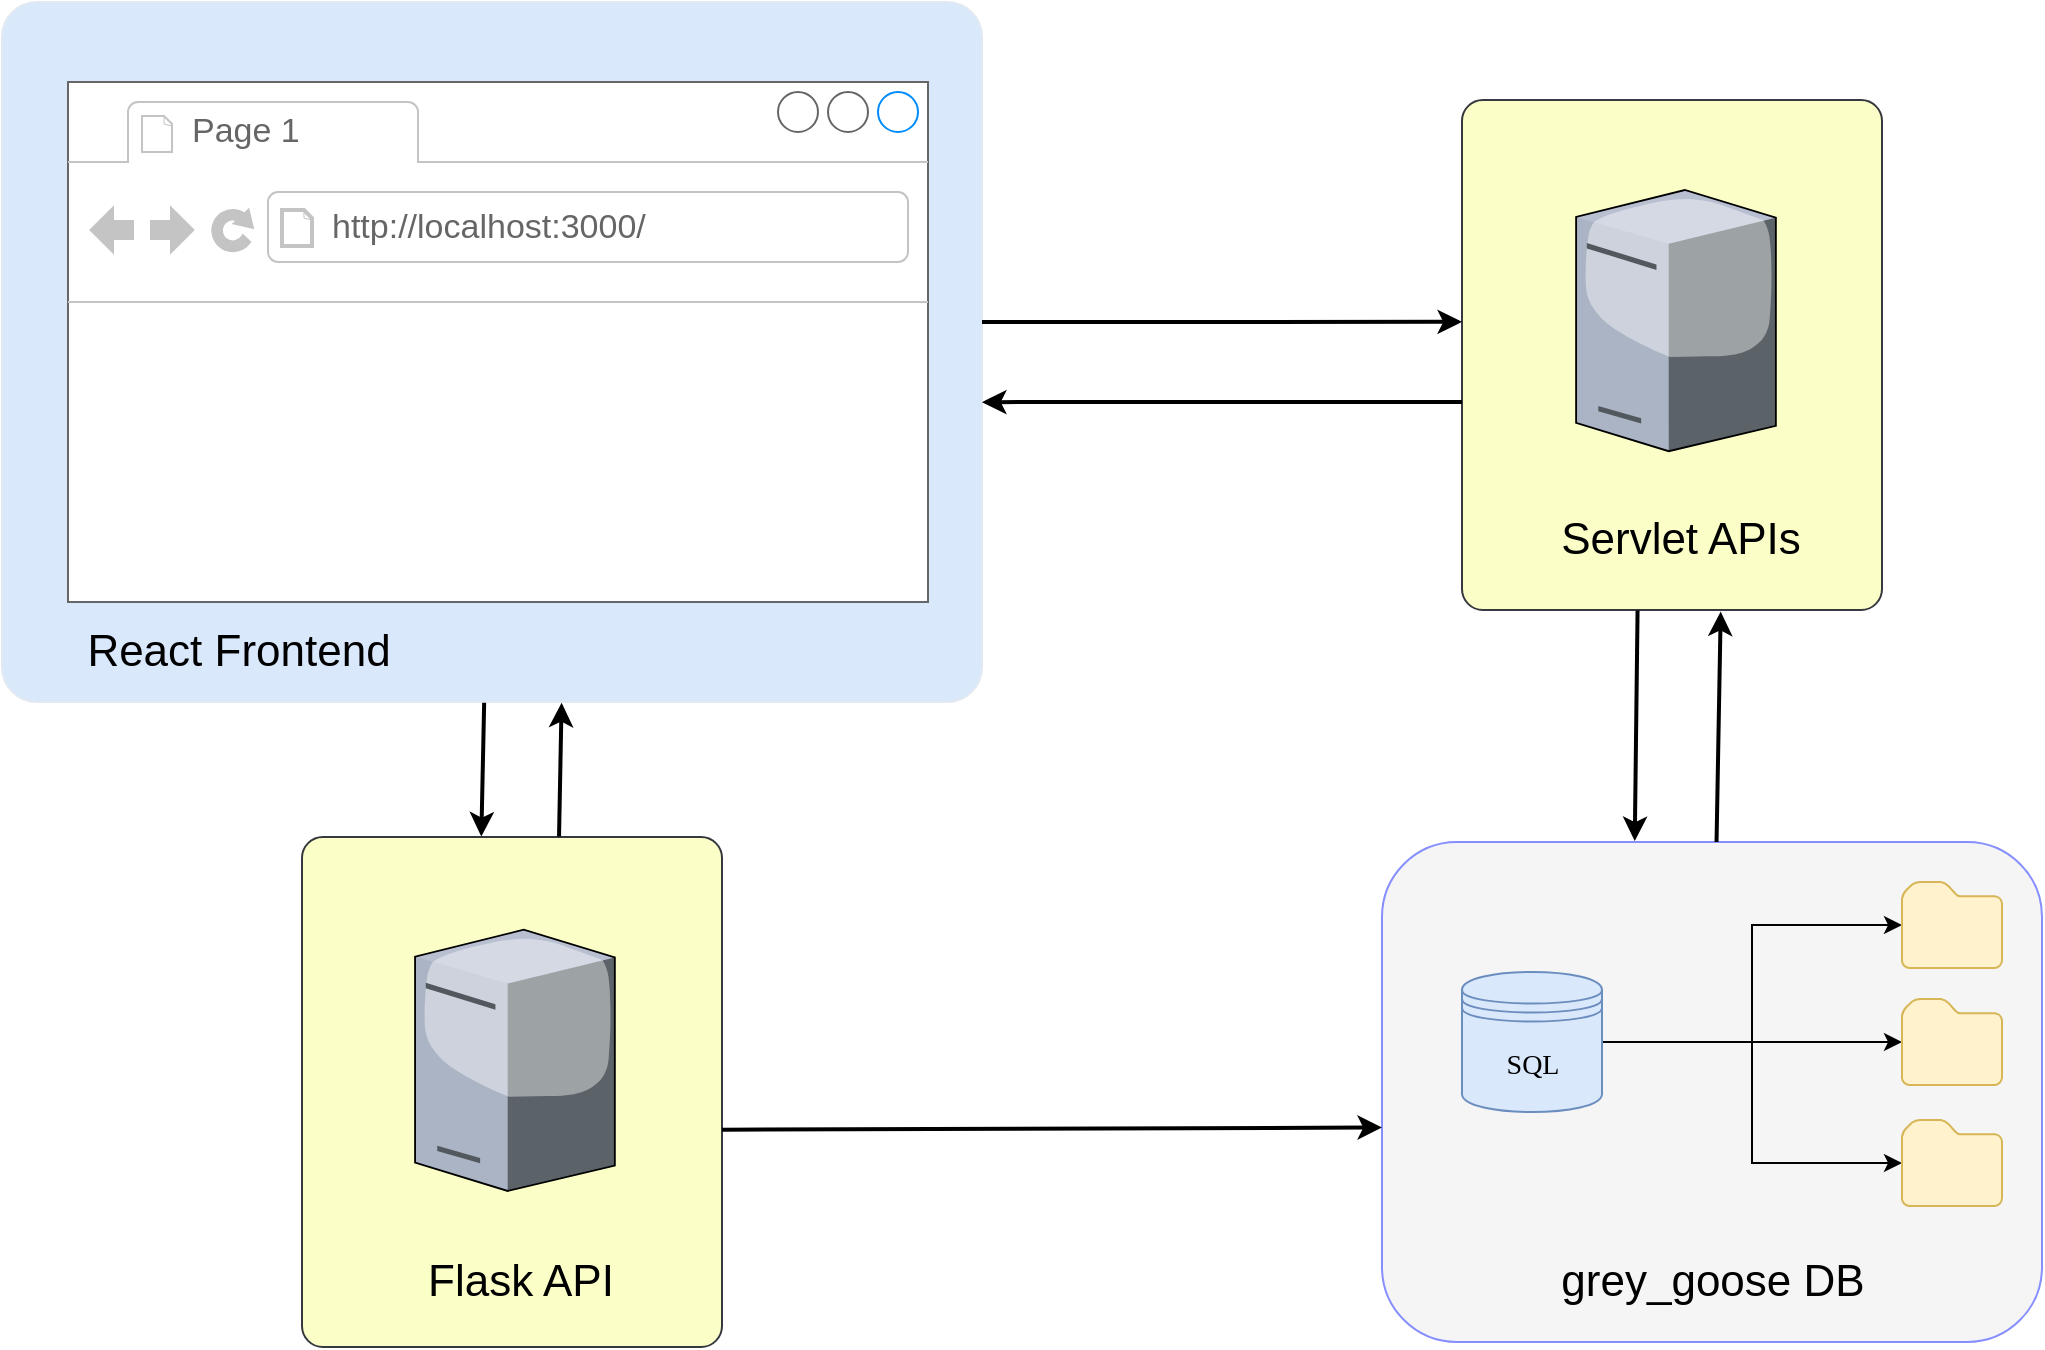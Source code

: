 <mxfile version="19.0.0" type="github">
  <diagram id="lHmjGk1OeLpbmsNzeca1" name="Page-1">
    <mxGraphModel dx="1887" dy="995" grid="1" gridSize="10" guides="1" tooltips="1" connect="1" arrows="1" fold="1" page="1" pageScale="1" pageWidth="827" pageHeight="1169" math="0" shadow="0">
      <root>
        <mxCell id="0" />
        <mxCell id="1" parent="0" />
        <mxCell id="tvN4WLIDojKMe9IwV26O-22" value="" style="rounded=1;whiteSpace=wrap;html=1;fontFamily=Comic Sans MS;fontSize=14;fillColor=#f5f5f5;strokeColor=#878FFF;fontColor=#333333;shadow=0;glass=0;sketch=0;" parent="1" vertex="1">
          <mxGeometry x="720" y="520" width="330" height="250" as="geometry" />
        </mxCell>
        <mxCell id="tvN4WLIDojKMe9IwV26O-15" style="edgeStyle=orthogonalEdgeStyle;rounded=0;orthogonalLoop=1;jettySize=auto;html=1;entryX=0;entryY=0.5;entryDx=0;entryDy=0;entryPerimeter=0;" parent="1" source="tvN4WLIDojKMe9IwV26O-3" target="tvN4WLIDojKMe9IwV26O-14" edge="1">
          <mxGeometry relative="1" as="geometry" />
        </mxCell>
        <mxCell id="tvN4WLIDojKMe9IwV26O-19" style="edgeStyle=orthogonalEdgeStyle;rounded=0;orthogonalLoop=1;jettySize=auto;html=1;" parent="1" source="tvN4WLIDojKMe9IwV26O-3" target="tvN4WLIDojKMe9IwV26O-16" edge="1">
          <mxGeometry relative="1" as="geometry" />
        </mxCell>
        <mxCell id="tvN4WLIDojKMe9IwV26O-20" style="edgeStyle=orthogonalEdgeStyle;rounded=0;orthogonalLoop=1;jettySize=auto;html=1;entryX=0;entryY=0.5;entryDx=0;entryDy=0;entryPerimeter=0;" parent="1" source="tvN4WLIDojKMe9IwV26O-3" target="tvN4WLIDojKMe9IwV26O-17" edge="1">
          <mxGeometry relative="1" as="geometry" />
        </mxCell>
        <mxCell id="tvN4WLIDojKMe9IwV26O-3" value="" style="shape=datastore;whiteSpace=wrap;html=1;fillColor=#dae8fc;strokeColor=#6c8ebf;" parent="1" vertex="1">
          <mxGeometry x="760" y="585" width="70" height="70" as="geometry" />
        </mxCell>
        <mxCell id="tvN4WLIDojKMe9IwV26O-14" value="" style="sketch=0;aspect=fixed;pointerEvents=1;shadow=0;dashed=0;html=1;strokeColor=#d6b656;labelPosition=center;verticalLabelPosition=bottom;verticalAlign=top;align=center;fillColor=#fff2cc;shape=mxgraph.mscae.enterprise.folder" parent="1" vertex="1">
          <mxGeometry x="980" y="540" width="50" height="43" as="geometry" />
        </mxCell>
        <mxCell id="tvN4WLIDojKMe9IwV26O-16" value="" style="sketch=0;aspect=fixed;pointerEvents=1;shadow=0;dashed=0;html=1;strokeColor=#d6b656;labelPosition=center;verticalLabelPosition=bottom;verticalAlign=top;align=center;fillColor=#fff2cc;shape=mxgraph.mscae.enterprise.folder" parent="1" vertex="1">
          <mxGeometry x="980" y="598.5" width="50" height="43" as="geometry" />
        </mxCell>
        <mxCell id="tvN4WLIDojKMe9IwV26O-17" value="" style="sketch=0;aspect=fixed;pointerEvents=1;shadow=0;dashed=0;html=1;strokeColor=#d6b656;labelPosition=center;verticalLabelPosition=bottom;verticalAlign=top;align=center;fillColor=#fff2cc;shape=mxgraph.mscae.enterprise.folder" parent="1" vertex="1">
          <mxGeometry x="980" y="659" width="50" height="43" as="geometry" />
        </mxCell>
        <mxCell id="tvN4WLIDojKMe9IwV26O-21" value="SQL" style="text;html=1;align=center;verticalAlign=middle;resizable=0;points=[];autosize=1;strokeColor=none;fillColor=none;fontFamily=Comic Sans MS;fontSize=14;" parent="1" vertex="1">
          <mxGeometry x="770" y="621.5" width="50" height="20" as="geometry" />
        </mxCell>
        <mxCell id="tvN4WLIDojKMe9IwV26O-23" value="" style="rounded=1;whiteSpace=wrap;html=1;shadow=0;glass=0;sketch=0;fontFamily=Comic Sans MS;fontSize=14;strokeColor=#E3E9F2;fillColor=#dae8fc;arcSize=5;" parent="1" vertex="1">
          <mxGeometry x="30" y="100" width="490" height="350" as="geometry" />
        </mxCell>
        <mxCell id="4-EjzXVP2sMjGlYDWPHp-6" value="" style="strokeWidth=1;shadow=0;dashed=0;align=center;html=1;shape=mxgraph.mockup.containers.browserWindow;rSize=0;strokeColor=#666666;strokeColor2=#008cff;strokeColor3=#c4c4c4;mainText=,;recursiveResize=0;fontFamily=Helvetica;fontSize=18;" parent="1" vertex="1">
          <mxGeometry x="63" y="140" width="430" height="260" as="geometry" />
        </mxCell>
        <mxCell id="4-EjzXVP2sMjGlYDWPHp-7" value="Page 1" style="strokeWidth=1;shadow=0;dashed=0;align=center;html=1;shape=mxgraph.mockup.containers.anchor;fontSize=17;fontColor=#666666;align=left;fontFamily=Helvetica;" parent="4-EjzXVP2sMjGlYDWPHp-6" vertex="1">
          <mxGeometry x="60" y="12" width="110" height="26" as="geometry" />
        </mxCell>
        <mxCell id="4-EjzXVP2sMjGlYDWPHp-8" value="http://localhost:3000/" style="strokeWidth=1;shadow=0;dashed=0;align=center;html=1;shape=mxgraph.mockup.containers.anchor;rSize=0;fontSize=17;fontColor=#666666;align=left;fontFamily=Helvetica;" parent="4-EjzXVP2sMjGlYDWPHp-6" vertex="1">
          <mxGeometry x="130" y="60" width="250" height="26" as="geometry" />
        </mxCell>
        <mxCell id="4-EjzXVP2sMjGlYDWPHp-5" value="React Frontend" style="text;html=1;align=center;verticalAlign=middle;resizable=0;points=[];autosize=1;strokeColor=none;fillColor=none;fontSize=22;fontFamily=Helvetica;" parent="1" vertex="1">
          <mxGeometry x="63" y="410" width="170" height="30" as="geometry" />
        </mxCell>
        <mxCell id="dtsdlSim27Gc0VsLpPKh-13" value="grey_goose DB" style="text;html=1;align=center;verticalAlign=middle;resizable=0;points=[];autosize=1;strokeColor=none;fillColor=none;fontSize=22;fontFamily=Helvetica;" vertex="1" parent="1">
          <mxGeometry x="799.999" y="725.002" width="170" height="30" as="geometry" />
        </mxCell>
        <mxCell id="dtsdlSim27Gc0VsLpPKh-21" value="" style="group" vertex="1" connectable="0" parent="1">
          <mxGeometry x="760" y="149" width="210" height="255" as="geometry" />
        </mxCell>
        <mxCell id="dtsdlSim27Gc0VsLpPKh-17" value="" style="rounded=1;whiteSpace=wrap;html=1;shadow=0;glass=0;sketch=0;fontFamily=Comic Sans MS;fontSize=14;strokeColor=#36393d;fillColor=#FBFFC7;arcSize=5;" vertex="1" parent="dtsdlSim27Gc0VsLpPKh-21">
          <mxGeometry width="210.0" height="255.0" as="geometry" />
        </mxCell>
        <mxCell id="dtsdlSim27Gc0VsLpPKh-7" value="Servlet APIs" style="text;html=1;align=center;verticalAlign=middle;resizable=0;points=[];autosize=1;strokeColor=none;fillColor=none;fontSize=22;fontFamily=Helvetica;" vertex="1" parent="dtsdlSim27Gc0VsLpPKh-21">
          <mxGeometry x="38.999" y="205.001" width="140" height="30" as="geometry" />
        </mxCell>
        <mxCell id="dtsdlSim27Gc0VsLpPKh-16" value="" style="verticalLabelPosition=bottom;sketch=0;aspect=fixed;html=1;verticalAlign=top;strokeColor=none;align=center;outlineConnect=0;shape=mxgraph.citrix.tower_server;fontSize=22;fillColor=#FEE8FF;" vertex="1" parent="dtsdlSim27Gc0VsLpPKh-21">
          <mxGeometry x="57.054" y="44.996" width="99.883" height="130.62" as="geometry" />
        </mxCell>
        <mxCell id="dtsdlSim27Gc0VsLpPKh-28" value="" style="endArrow=classic;html=1;rounded=0;fontSize=22;entryX=0.383;entryY=-0.002;entryDx=0;entryDy=0;entryPerimeter=0;strokeWidth=2;exitX=0.418;exitY=1.001;exitDx=0;exitDy=0;exitPerimeter=0;" edge="1" parent="1" source="dtsdlSim27Gc0VsLpPKh-17" target="tvN4WLIDojKMe9IwV26O-22">
          <mxGeometry width="50" height="50" relative="1" as="geometry">
            <mxPoint x="650" y="450.07" as="sourcePoint" />
            <mxPoint x="890" y="449.995" as="targetPoint" />
          </mxGeometry>
        </mxCell>
        <mxCell id="dtsdlSim27Gc0VsLpPKh-29" value="" style="endArrow=classic;html=1;rounded=0;fontSize=22;entryX=0.616;entryY=1.003;entryDx=0;entryDy=0;entryPerimeter=0;strokeWidth=2;" edge="1" parent="1" source="tvN4WLIDojKMe9IwV26O-22" target="dtsdlSim27Gc0VsLpPKh-17">
          <mxGeometry width="50" height="50" relative="1" as="geometry">
            <mxPoint x="890.0" y="518.48" as="sourcePoint" />
            <mxPoint x="890.34" y="404" as="targetPoint" />
          </mxGeometry>
        </mxCell>
        <mxCell id="dtsdlSim27Gc0VsLpPKh-30" value="" style="group" vertex="1" connectable="0" parent="1">
          <mxGeometry x="180" y="517.5" width="210" height="255" as="geometry" />
        </mxCell>
        <mxCell id="dtsdlSim27Gc0VsLpPKh-8" value="" style="rounded=1;whiteSpace=wrap;html=1;shadow=0;glass=0;sketch=0;fontFamily=Comic Sans MS;fontSize=14;strokeColor=#36393d;fillColor=#FBFFC7;arcSize=5;" vertex="1" parent="dtsdlSim27Gc0VsLpPKh-30">
          <mxGeometry width="210.0" height="255.0" as="geometry" />
        </mxCell>
        <mxCell id="dtsdlSim27Gc0VsLpPKh-9" value="" style="verticalLabelPosition=bottom;sketch=0;aspect=fixed;html=1;verticalAlign=top;strokeColor=none;align=center;outlineConnect=0;shape=mxgraph.citrix.tower_server;fontSize=22;fillColor=#FEE8FF;" vertex="1" parent="dtsdlSim27Gc0VsLpPKh-30">
          <mxGeometry x="56.534" y="46.366" width="99.883" height="130.62" as="geometry" />
        </mxCell>
        <mxCell id="dtsdlSim27Gc0VsLpPKh-10" value="Flask API" style="text;html=1;align=center;verticalAlign=middle;resizable=0;points=[];autosize=1;strokeColor=none;fillColor=none;fontSize=22;fontFamily=Helvetica;" vertex="1" parent="dtsdlSim27Gc0VsLpPKh-30">
          <mxGeometry x="53.999" y="207.003" width="110" height="30" as="geometry" />
        </mxCell>
        <mxCell id="dtsdlSim27Gc0VsLpPKh-31" value="" style="group" vertex="1" connectable="0" parent="1">
          <mxGeometry x="520" y="260" width="240" height="40.07" as="geometry" />
        </mxCell>
        <mxCell id="dtsdlSim27Gc0VsLpPKh-24" value="" style="endArrow=classic;html=1;rounded=0;fontSize=22;entryX=0;entryY=0.435;entryDx=0;entryDy=0;entryPerimeter=0;strokeWidth=2;" edge="1" parent="dtsdlSim27Gc0VsLpPKh-31" target="dtsdlSim27Gc0VsLpPKh-17">
          <mxGeometry width="50" height="50" relative="1" as="geometry">
            <mxPoint as="sourcePoint" />
            <mxPoint x="50" y="-50" as="targetPoint" />
          </mxGeometry>
        </mxCell>
        <mxCell id="dtsdlSim27Gc0VsLpPKh-26" value="" style="endArrow=classic;html=1;rounded=0;fontSize=22;entryX=0;entryY=0.435;entryDx=0;entryDy=0;entryPerimeter=0;strokeWidth=2;" edge="1" parent="dtsdlSim27Gc0VsLpPKh-31">
          <mxGeometry width="50" height="50" relative="1" as="geometry">
            <mxPoint x="240" y="39.995" as="sourcePoint" />
            <mxPoint y="40.07" as="targetPoint" />
          </mxGeometry>
        </mxCell>
        <mxCell id="dtsdlSim27Gc0VsLpPKh-34" value="" style="endArrow=classic;html=1;rounded=0;fontSize=22;entryX=0;entryY=0.571;entryDx=0;entryDy=0;entryPerimeter=0;strokeWidth=2;exitX=1;exitY=0.574;exitDx=0;exitDy=0;exitPerimeter=0;" edge="1" parent="1" source="dtsdlSim27Gc0VsLpPKh-8" target="tvN4WLIDojKMe9IwV26O-22">
          <mxGeometry width="50" height="50" relative="1" as="geometry">
            <mxPoint x="410" y="663" as="sourcePoint" />
            <mxPoint x="690" y="662.425" as="targetPoint" />
          </mxGeometry>
        </mxCell>
        <mxCell id="dtsdlSim27Gc0VsLpPKh-35" value="" style="endArrow=classic;html=1;rounded=0;fontSize=22;entryX=0.427;entryY=-0.001;entryDx=0;entryDy=0;strokeWidth=2;exitX=0.492;exitY=1.001;exitDx=0;exitDy=0;exitPerimeter=0;entryPerimeter=0;" edge="1" parent="1" source="tvN4WLIDojKMe9IwV26O-23" target="dtsdlSim27Gc0VsLpPKh-8">
          <mxGeometry width="50" height="50" relative="1" as="geometry">
            <mxPoint x="271.39" y="450.005" as="sourcePoint" />
            <mxPoint x="270.0" y="565.25" as="targetPoint" />
          </mxGeometry>
        </mxCell>
        <mxCell id="dtsdlSim27Gc0VsLpPKh-36" value="" style="endArrow=classic;html=1;rounded=0;fontSize=22;entryX=0.571;entryY=1.001;entryDx=0;entryDy=0;entryPerimeter=0;strokeWidth=2;exitX=0.612;exitY=-0.001;exitDx=0;exitDy=0;exitPerimeter=0;" edge="1" parent="1" source="dtsdlSim27Gc0VsLpPKh-8" target="tvN4WLIDojKMe9IwV26O-23">
          <mxGeometry width="50" height="50" relative="1" as="geometry">
            <mxPoint x="310.879" y="565.75" as="sourcePoint" />
            <mxPoint x="312.97" y="450.515" as="targetPoint" />
          </mxGeometry>
        </mxCell>
      </root>
    </mxGraphModel>
  </diagram>
</mxfile>

